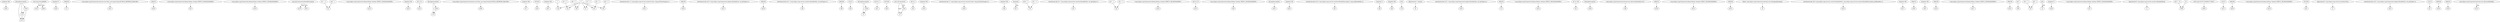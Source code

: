 digraph g {
0[label="lengthof r66"]
1[label="$i26"]
0->1[label=""]
2[label="@caughtexception"]
3[label="$r75"]
2->3[label=""]
4[label="java.lang.StringBuffer"]
5[label="$r55"]
4->5[label="type"]
6[label="lengthof r1"]
7[label="$i28"]
6->7[label=""]
8[label="r66[i34]"]
9[label="r71"]
8->9[label=""]
10[label="<org.eclipse.osgi.framework.internal.core.Msg: java.lang.String BUNDLE_REFRESH_FAILURE>"]
11[label="$r52"]
10->11[label=""]
12[label="r66[i31]"]
13[label="$r42"]
12->13[label=""]
14[label="$r60"]
4->14[label="type"]
15[label="<org.eclipse.osgi.framework.debug.Debug: boolean DEBUG_PACKAGEADMIN>"]
16[label="$z3"]
15->16[label=""]
17[label="<org.eclipse.osgi.framework.debug.Debug: boolean DEBUG_PACKAGEADMIN>"]
18[label="$z19"]
17->18[label=""]
19[label="org.osgi.framework.BundleException"]
20[label="$r79"]
19->20[label="type"]
21[label="r74"]
21->3[label=""]
22[label="$r59"]
22->3[label=""]
23[label="i31 + -1"]
24[label="i31"]
23->24[label=""]
25[label="<org.eclipse.osgi.framework.debug.Debug: boolean DEBUG_PACKAGEADMIN>"]
26[label="$z13"]
25->26[label=""]
27[label="lengthof r66"]
28[label="$i16"]
27->28[label=""]
29[label="$i12 & 4"]
30[label="$i13"]
29->30[label=""]
31[label="@caughtexception"]
32[label="r73"]
31->32[label=""]
33[label="<org.eclipse.osgi.framework.internal.core.Msg: java.lang.String BUNDLE_REFRESH_FAILURE>"]
34[label="$r80"]
33->34[label=""]
35[label="lengthof r66"]
36[label="$i7"]
35->36[label=""]
37[label="r67[i33]"]
38[label="$z8"]
37->38[label=""]
39[label="lengthof r66"]
40[label="$i37"]
39->40[label=""]
2->21[label=""]
41[label="1"]
42[label="z18"]
41->42[label=""]
43[label="0"]
43->42[label=""]
44[label="i36 + 1"]
45[label="i36"]
44->45[label=""]
43->45[label=""]
46[label="interfaceinvoke r2.<org.eclipse.osgi.service.resolver.State: long getTimeStamp()>()"]
47[label="$l21"]
46->47[label=""]
48[label="r66[i29]"]
49[label="$r20"]
48->49[label=""]
50[label="interfaceinvoke $r23.<org.eclipse.osgi.framework.adaptor.BundleData: int getType()>()"]
51[label="$i12"]
50->51[label=""]
52[label="i35"]
43->52[label=""]
53[label="r66[i29]"]
54[label="$r24"]
53->54[label=""]
55[label="interfaceinvoke $r11.<org.eclipse.osgi.service.resolver.BundleDelta: int getType()>()"]
56[label="$i4"]
55->56[label=""]
57[label="r66[i30]"]
58[label="r68"]
57->58[label=""]
59[label="r1[i27]"]
60[label="$r8"]
59->60[label=""]
61[label="@caughtexception"]
62[label="r5"]
61->62[label=""]
63[label="$i10 & 2"]
64[label="$i11"]
63->64[label=""]
65[label="r67[i29]"]
66[label="$z6"]
65->66[label=""]
67[label="java.util.ArrayList"]
68[label="r3"]
67->68[label="type"]
69[label="$i4 & 2"]
70[label="$i5"]
69->70[label=""]
71[label="lengthof r66"]
72[label="$i23"]
71->72[label=""]
73[label="interfaceinvoke r2.<org.eclipse.osgi.service.resolver.State: long getTimeStamp()>()"]
74[label="$l19"]
73->74[label=""]
75[label="lengthof r66"]
76[label="$i8"]
75->76[label=""]
77[label="i27"]
43->77[label=""]
78[label="boolean[]"]
79[label="r67"]
78->79[label="type"]
80[label="$i16 - 1"]
81[label="i32"]
80->81[label=""]
82[label="interfaceinvoke $r7.<org.eclipse.osgi.service.resolver.BundleDelta: int getType()>()"]
83[label="$i1"]
82->83[label=""]
84[label="$i17 - 1"]
85[label="i33"]
84->85[label=""]
86[label="<org.eclipse.osgi.framework.debug.Debug: boolean DEBUG_PACKAGEADMIN>"]
87[label="$z10"]
86->87[label=""]
88[label="$i14 & 16"]
89[label="$i15"]
88->89[label=""]
90[label="<org.eclipse.osgi.framework.debug.Debug: boolean DEBUG_PACKAGEADMIN>"]
91[label="$z9"]
90->91[label=""]
92[label="@caughtexception"]
93[label="$r47"]
92->93[label=""]
94[label="lengthof r66"]
95[label="$i25"]
94->95[label=""]
96[label="interfaceinvoke $r10.<org.eclipse.osgi.service.resolver.BundleDescription: long getBundleId()>()"]
97[label="$l3"]
96->97[label=""]
98[label="$r46"]
61->98[label=""]
99[label="i34"]
43->99[label=""]
100[label="i32 + -1"]
100->81[label=""]
101[label="lengthof r1"]
102[label="$i0"]
101->102[label=""]
103[label="$r51"]
19->103[label="type"]
104[label="i34 + 1"]
104->99[label=""]
105[label="lengthof r66"]
106[label="$i9"]
105->106[label=""]
107[label="$r32"]
108[label="r70"]
107->108[label=""]
109[label="@parameter1: boolean"]
110[label="z0"]
109->110[label=""]
111[label="interfaceinvoke $r21.<org.eclipse.osgi.framework.adaptor.BundleData: int getType()>()"]
112[label="$i10"]
111->112[label=""]
113[label="r66[i35]"]
114[label="r72"]
113->114[label=""]
115[label="<org.eclipse.osgi.framework.debug.Debug: boolean DEBUG_PACKAGEADMIN>"]
116[label="$z14"]
115->116[label=""]
117[label="$i1 & 256"]
118[label="$i2"]
117->118[label=""]
119[label="@caughtexception"]
120[label="$r48"]
119->120[label=""]
121[label="(org.eclipse.osgi.framework.internal.core.AbstractBundle[]) $r13"]
122[label="r66"]
121->122[label=""]
123[label="r66[i32]"]
124[label="$r28"]
123->124[label=""]
125[label="i30 + 1"]
126[label="i30"]
125->126[label=""]
127[label="<org.eclipse.osgi.framework.debug.Debug: boolean DEBUG_PACKAGEADMIN>"]
128[label="$z15"]
127->128[label=""]
129[label="i27 + 1"]
129->77[label=""]
130[label="r66[i36]"]
131[label="$r33"]
130->131[label=""]
132[label="@this: org.eclipse.osgi.framework.internal.core.PackageAdminImpl"]
133[label="r0"]
132->133[label=""]
134[label="interfaceinvoke $r8.<org.eclipse.osgi.service.resolver.BundleDelta: org.eclipse.osgi.service.resolver.BundleDescription getBundle()>()"]
135[label="$r10"]
134->135[label=""]
136[label="lengthof r66"]
137[label="$i17"]
136->137[label=""]
138[label="$r6"]
138->68[label=""]
139[label="r66[i31]"]
140[label="$r43"]
139->140[label=""]
141[label="lengthof r66"]
142[label="$i22"]
141->142[label=""]
143[label="r66[i29]"]
144[label="$r19"]
143->144[label=""]
145[label="$r49"]
145->32[label=""]
146[label="<org.eclipse.osgi.framework.debug.Debug: boolean DEBUG_PACKAGEADMIN>"]
147[label="$z17"]
146->147[label=""]
148[label="r66[i29]"]
149[label="$r22"]
148->149[label=""]
150[label="$r27"]
151[label="r69"]
150->151[label=""]
31->145[label=""]
98->62[label=""]
152[label="i35 + 1"]
152->52[label=""]
153[label="i29 + -1"]
154[label="i29"]
153->154[label=""]
155[label="$i23 - 1"]
155->24[label=""]
43->126[label=""]
156[label="int[]"]
157[label="r4"]
156->157[label="type"]
158[label="lengthof r1"]
159[label="$i18"]
158->159[label=""]
160[label="<org.eclipse.osgi.framework.debug.Debug: boolean DEBUG_PACKAGEADMIN>"]
161[label="$z7"]
160->161[label=""]
162[label="i33 + -1"]
162->85[label=""]
163[label="@parameter0: org.eclipse.osgi.service.resolver.BundleDelta[]"]
164[label="r1"]
163->164[label=""]
165[label="$l21 + 1L"]
166[label="$l38"]
165->166[label=""]
167[label="$l19 cmp 9223372036854775807L"]
168[label="$b20"]
167->168[label=""]
169[label="r1[i27]"]
170[label="$r11"]
169->170[label=""]
171[label="r66[i36]"]
172[label="$r34"]
171->172[label=""]
67->138[label="type"]
173[label="0L"]
173->166[label=""]
174[label="<org.eclipse.osgi.framework.debug.Debug: boolean DEBUG_PACKAGEADMIN>"]
175[label="$z16"]
174->175[label=""]
176[label="r67[i29]"]
177[label="$z5"]
176->177[label=""]
178[label="$i9 - 1"]
178->154[label=""]
179[label="@parameter2: org.eclipse.osgi.service.resolver.State"]
180[label="r2"]
179->180[label=""]
181[label="interfaceinvoke $r25.<org.eclipse.osgi.framework.adaptor.BundleData: int getType()>()"]
182[label="$i14"]
181->182[label=""]
183[label="r1[i27]"]
184[label="$r7"]
183->184[label=""]
185[label="r66[i29]"]
186[label="$r16"]
185->186[label=""]
187[label="r66[i33]"]
188[label="$r29"]
187->188[label=""]
2->22[label=""]
22->21[label=""]
189[label="org.eclipse.osgi.framework.internal.core.AbstractBundle[]"]
190[label="$r12"]
189->190[label="type"]
}